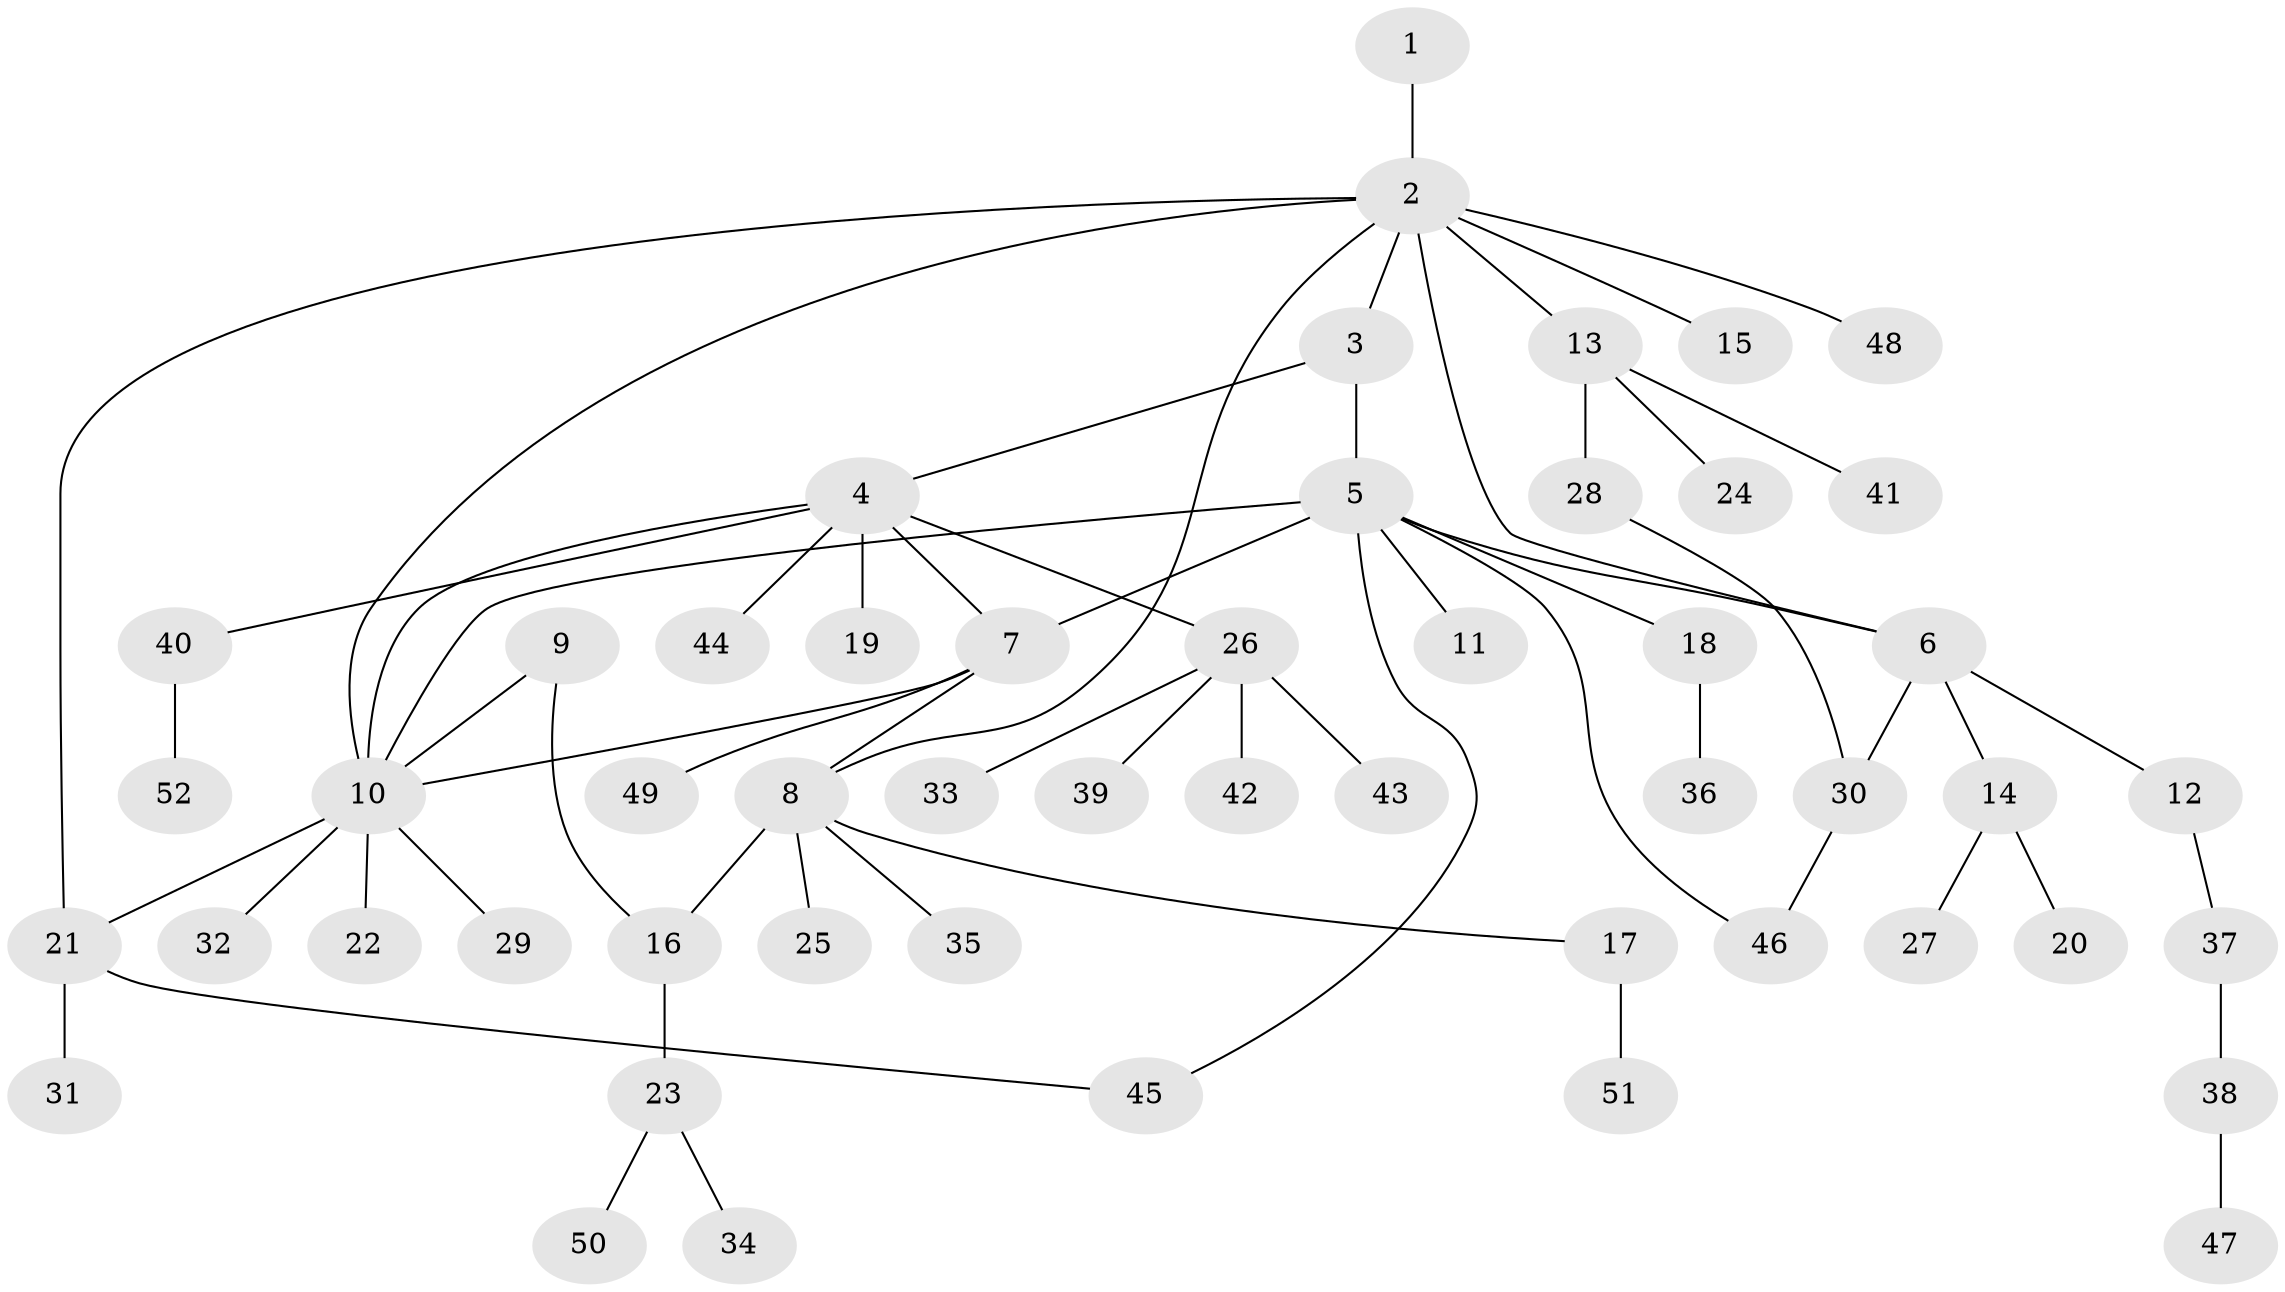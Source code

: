 // coarse degree distribution, {1: 0.5483870967741935, 14: 0.03225806451612903, 4: 0.0967741935483871, 6: 0.06451612903225806, 5: 0.03225806451612903, 2: 0.16129032258064516, 3: 0.06451612903225806}
// Generated by graph-tools (version 1.1) at 2025/19/03/04/25 18:19:51]
// undirected, 52 vertices, 62 edges
graph export_dot {
graph [start="1"]
  node [color=gray90,style=filled];
  1;
  2;
  3;
  4;
  5;
  6;
  7;
  8;
  9;
  10;
  11;
  12;
  13;
  14;
  15;
  16;
  17;
  18;
  19;
  20;
  21;
  22;
  23;
  24;
  25;
  26;
  27;
  28;
  29;
  30;
  31;
  32;
  33;
  34;
  35;
  36;
  37;
  38;
  39;
  40;
  41;
  42;
  43;
  44;
  45;
  46;
  47;
  48;
  49;
  50;
  51;
  52;
  1 -- 2;
  2 -- 3;
  2 -- 6;
  2 -- 8;
  2 -- 10;
  2 -- 13;
  2 -- 15;
  2 -- 21;
  2 -- 48;
  3 -- 4;
  3 -- 5;
  4 -- 7;
  4 -- 10;
  4 -- 19;
  4 -- 26;
  4 -- 40;
  4 -- 44;
  5 -- 6;
  5 -- 7;
  5 -- 10;
  5 -- 11;
  5 -- 18;
  5 -- 45;
  5 -- 46;
  6 -- 12;
  6 -- 14;
  6 -- 30;
  7 -- 8;
  7 -- 10;
  7 -- 49;
  8 -- 16;
  8 -- 17;
  8 -- 25;
  8 -- 35;
  9 -- 10;
  9 -- 16;
  10 -- 21;
  10 -- 22;
  10 -- 29;
  10 -- 32;
  12 -- 37;
  13 -- 24;
  13 -- 28;
  13 -- 41;
  14 -- 20;
  14 -- 27;
  16 -- 23;
  17 -- 51;
  18 -- 36;
  21 -- 31;
  21 -- 45;
  23 -- 34;
  23 -- 50;
  26 -- 33;
  26 -- 39;
  26 -- 42;
  26 -- 43;
  28 -- 30;
  30 -- 46;
  37 -- 38;
  38 -- 47;
  40 -- 52;
}
